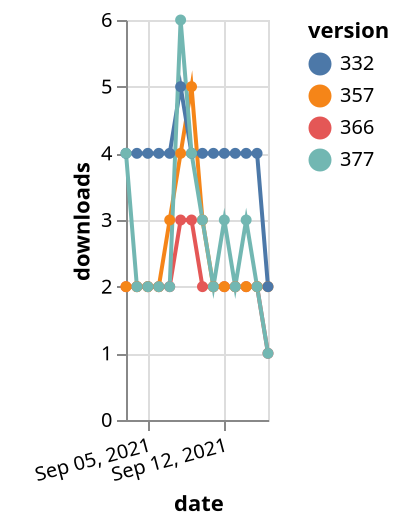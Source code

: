 {"$schema": "https://vega.github.io/schema/vega-lite/v5.json", "description": "A simple bar chart with embedded data.", "data": {"values": [{"date": "2021-09-03", "total": 2324, "delta": 2, "version": "366"}, {"date": "2021-09-04", "total": 2326, "delta": 2, "version": "366"}, {"date": "2021-09-05", "total": 2328, "delta": 2, "version": "366"}, {"date": "2021-09-06", "total": 2330, "delta": 2, "version": "366"}, {"date": "2021-09-07", "total": 2332, "delta": 2, "version": "366"}, {"date": "2021-09-08", "total": 2335, "delta": 3, "version": "366"}, {"date": "2021-09-09", "total": 2338, "delta": 3, "version": "366"}, {"date": "2021-09-10", "total": 2340, "delta": 2, "version": "366"}, {"date": "2021-09-11", "total": 2342, "delta": 2, "version": "366"}, {"date": "2021-09-12", "total": 2344, "delta": 2, "version": "366"}, {"date": "2021-09-13", "total": 2346, "delta": 2, "version": "366"}, {"date": "2021-09-14", "total": 2348, "delta": 2, "version": "366"}, {"date": "2021-09-15", "total": 2350, "delta": 2, "version": "366"}, {"date": "2021-09-16", "total": 2351, "delta": 1, "version": "366"}, {"date": "2021-09-03", "total": 2908, "delta": 2, "version": "357"}, {"date": "2021-09-04", "total": 2910, "delta": 2, "version": "357"}, {"date": "2021-09-05", "total": 2912, "delta": 2, "version": "357"}, {"date": "2021-09-06", "total": 2914, "delta": 2, "version": "357"}, {"date": "2021-09-07", "total": 2917, "delta": 3, "version": "357"}, {"date": "2021-09-08", "total": 2921, "delta": 4, "version": "357"}, {"date": "2021-09-09", "total": 2926, "delta": 5, "version": "357"}, {"date": "2021-09-10", "total": 2929, "delta": 3, "version": "357"}, {"date": "2021-09-11", "total": 2931, "delta": 2, "version": "357"}, {"date": "2021-09-12", "total": 2933, "delta": 2, "version": "357"}, {"date": "2021-09-13", "total": 2935, "delta": 2, "version": "357"}, {"date": "2021-09-14", "total": 2937, "delta": 2, "version": "357"}, {"date": "2021-09-15", "total": 2939, "delta": 2, "version": "357"}, {"date": "2021-09-16", "total": 2941, "delta": 2, "version": "357"}, {"date": "2021-09-03", "total": 4967, "delta": 4, "version": "332"}, {"date": "2021-09-04", "total": 4971, "delta": 4, "version": "332"}, {"date": "2021-09-05", "total": 4975, "delta": 4, "version": "332"}, {"date": "2021-09-06", "total": 4979, "delta": 4, "version": "332"}, {"date": "2021-09-07", "total": 4983, "delta": 4, "version": "332"}, {"date": "2021-09-08", "total": 4988, "delta": 5, "version": "332"}, {"date": "2021-09-09", "total": 4992, "delta": 4, "version": "332"}, {"date": "2021-09-10", "total": 4996, "delta": 4, "version": "332"}, {"date": "2021-09-11", "total": 5000, "delta": 4, "version": "332"}, {"date": "2021-09-12", "total": 5004, "delta": 4, "version": "332"}, {"date": "2021-09-13", "total": 5008, "delta": 4, "version": "332"}, {"date": "2021-09-14", "total": 5012, "delta": 4, "version": "332"}, {"date": "2021-09-15", "total": 5016, "delta": 4, "version": "332"}, {"date": "2021-09-16", "total": 5018, "delta": 2, "version": "332"}, {"date": "2021-09-03", "total": 2139, "delta": 4, "version": "377"}, {"date": "2021-09-04", "total": 2141, "delta": 2, "version": "377"}, {"date": "2021-09-05", "total": 2143, "delta": 2, "version": "377"}, {"date": "2021-09-06", "total": 2145, "delta": 2, "version": "377"}, {"date": "2021-09-07", "total": 2147, "delta": 2, "version": "377"}, {"date": "2021-09-08", "total": 2153, "delta": 6, "version": "377"}, {"date": "2021-09-09", "total": 2157, "delta": 4, "version": "377"}, {"date": "2021-09-10", "total": 2160, "delta": 3, "version": "377"}, {"date": "2021-09-11", "total": 2162, "delta": 2, "version": "377"}, {"date": "2021-09-12", "total": 2165, "delta": 3, "version": "377"}, {"date": "2021-09-13", "total": 2167, "delta": 2, "version": "377"}, {"date": "2021-09-14", "total": 2170, "delta": 3, "version": "377"}, {"date": "2021-09-15", "total": 2172, "delta": 2, "version": "377"}, {"date": "2021-09-16", "total": 2173, "delta": 1, "version": "377"}]}, "width": "container", "mark": {"type": "line", "point": {"filled": true}}, "encoding": {"x": {"field": "date", "type": "temporal", "timeUnit": "yearmonthdate", "title": "date", "axis": {"labelAngle": -15}}, "y": {"field": "delta", "type": "quantitative", "title": "downloads"}, "color": {"field": "version", "type": "nominal"}, "tooltip": {"field": "delta"}}}